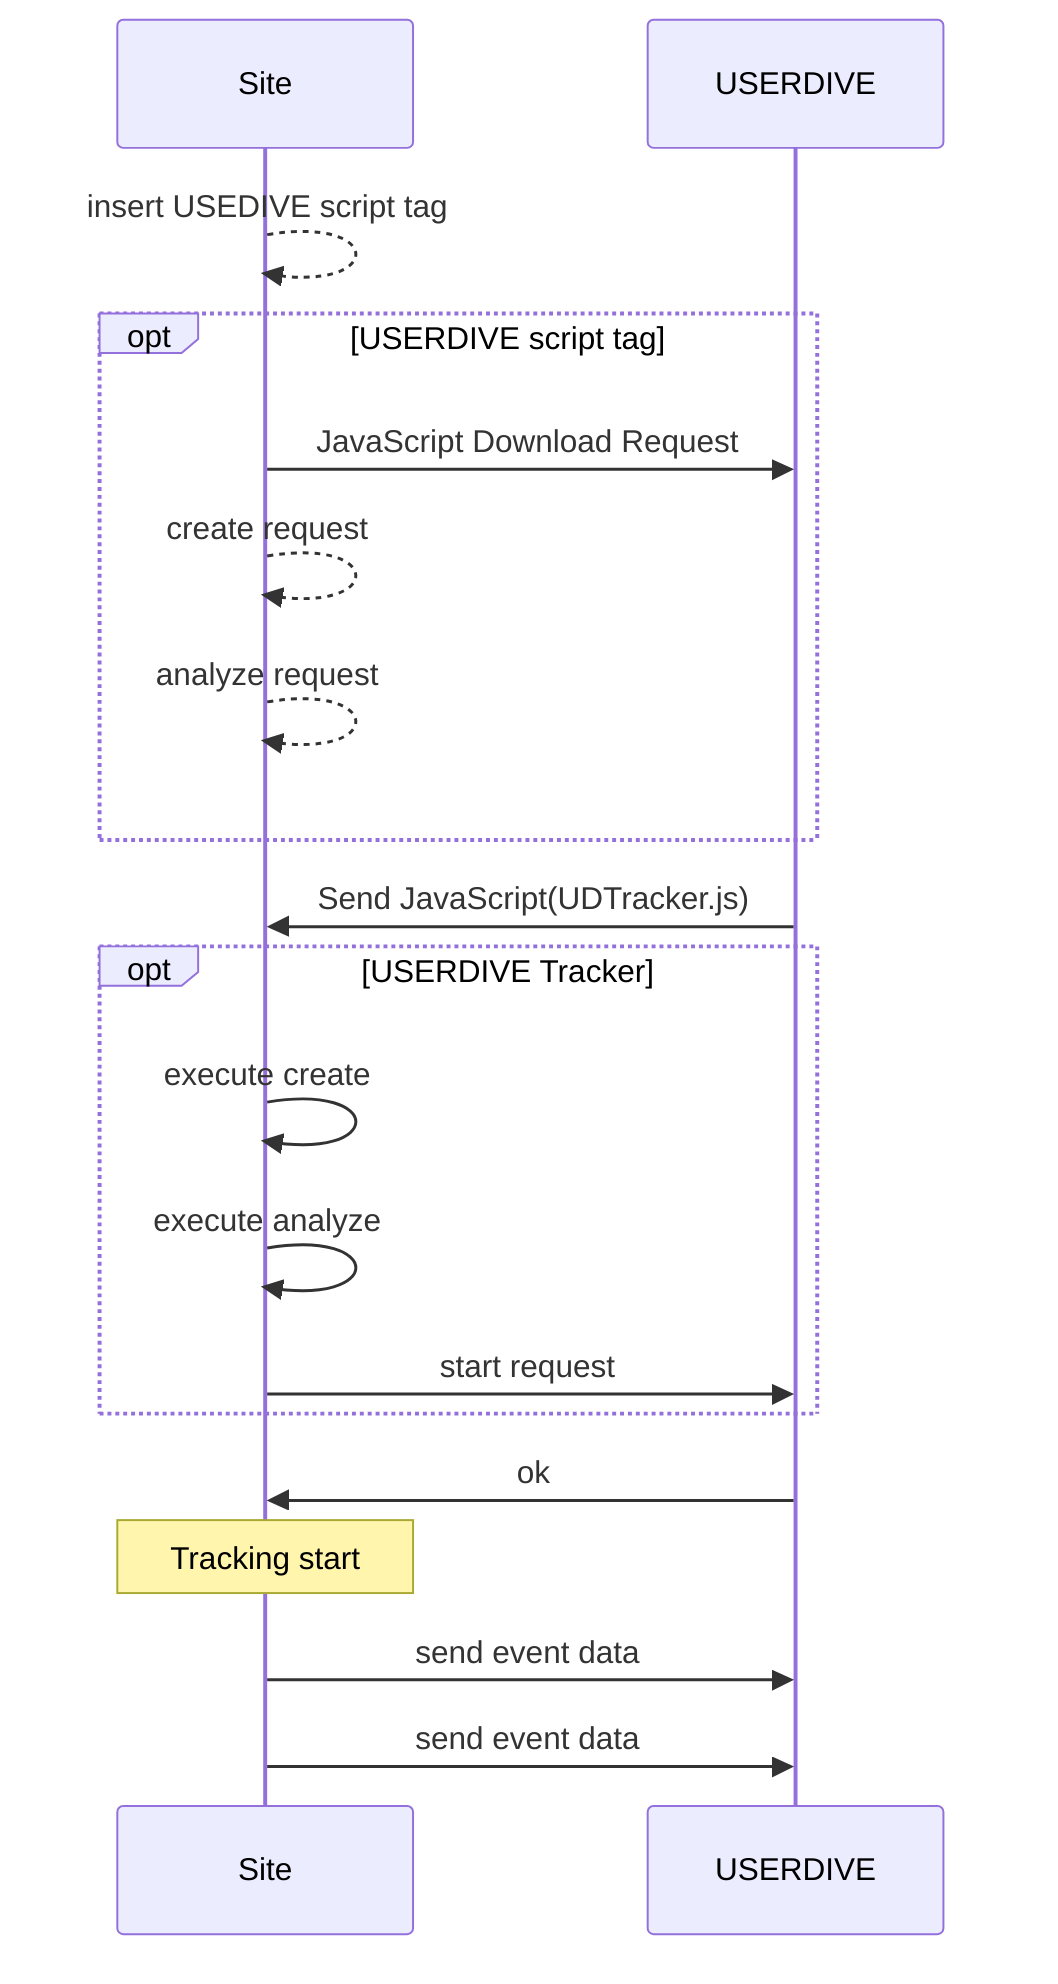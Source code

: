 sequenceDiagram
    Site-->>Site: insert USEDIVE script tag
    opt USERDIVE script tag
      Site->>USERDIVE: JavaScript Download Request
      Site-->>Site: create request
      Site-->>Site: analyze request
    end
    USERDIVE->>Site: Send JavaScript(UDTracker.js)
    opt USERDIVE Tracker
      Site->>Site: execute create
      Site->>Site: execute analyze
      Site->>USERDIVE: start request
    end
    USERDIVE->>Site: ok
    Note over Site: Tracking start
    Site->>USERDIVE: send event data
    Site->>USERDIVE: send event data